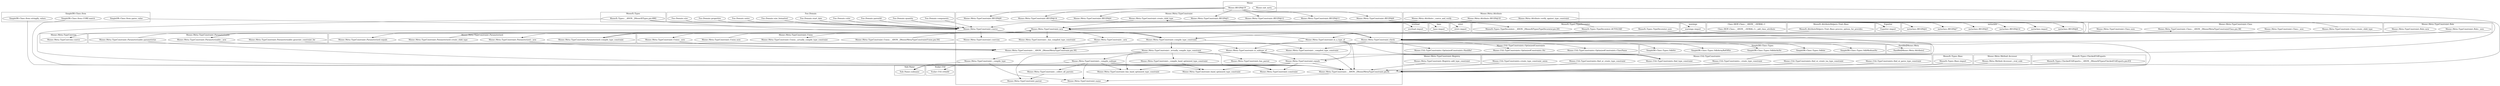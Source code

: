 digraph {
graph [overlap=false]
subgraph cluster_warnings {
	label="warnings";
	"warnings::import";
}
subgraph cluster_MooseX_Types_TypeDecorator {
	label="MooseX::Types::TypeDecorator";
	"MooseX::Types::TypeDecorator::__ANON__[MooseX/Types/TypeDecorator.pm:20]";
	"MooseX::Types::TypeDecorator::new";
	"MooseX::Types::TypeDecorator::AUTOLOAD";
}
subgraph cluster_SimpleDB_Class_Item {
	label="SimpleDB::Class::Item";
	"SimpleDB::Class::Item::CORE:match";
	"SimpleDB::Class::Item::parse_value";
	"SimpleDB::Class::Item::stringify_values";
}
subgraph cluster_Moose_Util_TypeConstraints {
	label="Moose::Util::TypeConstraints";
	"Moose::Util::TypeConstraints::_create_type_constraint";
	"Moose::Util::TypeConstraints::find_or_create_type_constraint";
	"Moose::Util::TypeConstraints::create_type_constraint_union";
	"Moose::Util::TypeConstraints::find_type_constraint";
	"Moose::Util::TypeConstraints::find_or_parse_type_constraint";
	"Moose::Util::TypeConstraints::find_or_create_isa_type_constraint";
}
subgraph cluster_Moose {
	label="Moose";
	"Moose::init_meta";
	"Moose::BEGIN@19";
}
subgraph cluster_Moose_Meta_TypeConstraint_Parameterized {
	label="Moose::Meta::TypeConstraint::Parameterized";
	"Moose::Meta::TypeConstraint::Parameterized::create_child_type";
	"Moose::Meta::TypeConstraint::Parameterized::compile_type_constraint";
	"Moose::Meta::TypeConstraint::Parameterized::_new";
	"Moose::Meta::TypeConstraint::Parameterized::equals";
}
subgraph cluster_Moose_Meta_TypeConstraint_Registry {
	label="Moose::Meta::TypeConstraint::Registry";
	"Moose::Meta::TypeConstraint::Registry::add_type_constraint";
}
subgraph cluster_Sub_Name {
	label="Sub::Name";
	"Sub::Name::subname";
}
subgraph cluster_metaclass {
	label="metaclass";
	"metaclass::BEGIN@8";
	"metaclass::import";
	"metaclass::BEGIN@14";
	"metaclass::BEGIN@5";
	"metaclass::BEGIN@7";
	"metaclass::BEGIN@4";
}
subgraph cluster_Scalar_Util {
	label="Scalar::Util";
	"Scalar::Util::refaddr";
}
subgraph cluster_Moose_Meta_TypeConstraint_Class {
	label="Moose::Meta::TypeConstraint::Class";
	"Moose::Meta::TypeConstraint::Class::create_child_type";
	"Moose::Meta::TypeConstraint::Class::__ANON__[Moose/Meta/TypeConstraint/Class.pm:38]";
	"Moose::Meta::TypeConstraint::Class::_new";
	"Moose::Meta::TypeConstraint::Class::new";
}
subgraph cluster_Class_MOP_Class___ANON___SERIAL_1 {
	label="Class::MOP::Class::__ANON__::SERIAL::1";
	"Class::MOP::Class::__ANON__::SERIAL::1::_add_class_attribute";
}
subgraph cluster_Moose_Meta_TypeConstraint_Parameterizable {
	label="Moose::Meta::TypeConstraint::Parameterizable";
	"Moose::Meta::TypeConstraint::Parameterizable::_new";
	"Moose::Meta::TypeConstraint::Parameterizable::generate_constraint_for";
	"Moose::Meta::TypeConstraint::Parameterizable::parameterize";
}
subgraph cluster_HashRef_Moose_Meta {
	label="HashRef[Moose::Meta";
	"HashRef[Moose::Meta::Attribute]";
}
subgraph cluster_Foo_Domain {
	label="Foo::Domain";
	"Foo::Domain::components";
	"Foo::Domain::quantity";
	"Foo::Domain::parentId";
	"Foo::Domain::color";
	"Foo::Domain::start_date";
	"Foo::Domain::size_formatted";
	"Foo::Domain::notes";
	"Foo::Domain::properties";
	"Foo::Domain::size";
}
subgraph cluster_base {
	label="base";
	"base::import";
}
subgraph cluster_strict {
	label="strict";
	"strict::import";
}
subgraph cluster_MooseX_Types {
	label="MooseX::Types";
	"MooseX::Types::__ANON__[MooseX/Types.pm:486]";
}
subgraph cluster_Moose_Meta_TypeConstraint_Role {
	label="Moose::Meta::TypeConstraint::Role";
	"Moose::Meta::TypeConstraint::Role::_new";
	"Moose::Meta::TypeConstraint::Role::new";
}
subgraph cluster_Exporter {
	label="Exporter";
	"Exporter::import";
}
subgraph cluster_overload {
	label="overload";
	"overload::import";
}
subgraph cluster_MooseX_AttributeHelpers_Trait_Base {
	label="MooseX::AttributeHelpers::Trait::Base";
	"MooseX::AttributeHelpers::Trait::Base::process_options_for_provides";
}
subgraph cluster_Moose_Util_TypeConstraints_OptimizedConstraints {
	label="Moose::Util::TypeConstraints::OptimizedConstraints";
	"Moose::Util::TypeConstraints::OptimizedConstraints::ClassName";
	"Moose::Util::TypeConstraints::OptimizedConstraints::Str";
	"Moose::Util::TypeConstraints::OptimizedConstraints::HashRef";
}
subgraph cluster_MooseX_Types_Base {
	label="MooseX::Types::Base";
	"MooseX::Types::Base::import";
}
subgraph cluster_Moose_Meta_Attribute {
	label="Moose::Meta::Attribute";
	"Moose::Meta::Attribute::verify_against_type_constraint";
	"Moose::Meta::Attribute::_coerce_and_verify";
	"Moose::Meta::Attribute::BEGIN@18";
}
subgraph cluster_SimpleDB_Class_Types {
	label="SimpleDB::Class::Types";
	"SimpleDB::Class::Types::SdbMediumStr";
	"SimpleDB::Class::Types::SdbInt";
	"SimpleDB::Class::Types::SdbIntAsStr";
	"SimpleDB::Class::Types::SdbArrayRefOfStr";
	"SimpleDB::Class::Types::SdbStr";
}
subgraph cluster_Moose_Meta_Method_Accessor {
	label="Moose::Meta::Method::Accessor";
	"Moose::Meta::Method::Accessor::_eval_code";
}
subgraph cluster_Moose_Meta_TypeConstraint {
	label="Moose::Meta::TypeConstraint";
	"Moose::Meta::TypeConstraint::_compile_type";
	"Moose::Meta::TypeConstraint::coercion";
	"Moose::Meta::TypeConstraint::_has_compiled_type_constraint";
	"Moose::Meta::TypeConstraint::_compile_hand_optimized_type_constraint";
	"Moose::Meta::TypeConstraint::create_child_type";
	"Moose::Meta::TypeConstraint::__ANON__[Moose/Meta/TypeConstraint.pm:8]";
	"Moose::Meta::TypeConstraint::new";
	"Moose::Meta::TypeConstraint::BEGIN@5";
	"Moose::Meta::TypeConstraint::BEGIN@6";
	"Moose::Meta::TypeConstraint::is_subtype_of";
	"Moose::Meta::TypeConstraint::__ANON__[Moose/Meta/TypeConstraint.pm:30]";
	"Moose::Meta::TypeConstraint::_new";
	"Moose::Meta::TypeConstraint::compile_type_constraint";
	"Moose::Meta::TypeConstraint::name";
	"Moose::Meta::TypeConstraint::has_parent";
	"Moose::Meta::TypeConstraint::BEGIN@11";
	"Moose::Meta::TypeConstraint::hand_optimized_type_constraint";
	"Moose::Meta::TypeConstraint::check";
	"Moose::Meta::TypeConstraint::_collect_all_parents";
	"Moose::Meta::TypeConstraint::is_a_type_of";
	"Moose::Meta::TypeConstraint::_compiled_type_constraint";
	"Moose::Meta::TypeConstraint::equals";
	"Moose::Meta::TypeConstraint::BEGIN@8";
	"Moose::Meta::TypeConstraint::_actually_compile_type_constraint";
	"Moose::Meta::TypeConstraint::BEGIN@12";
	"Moose::Meta::TypeConstraint::coerce";
	"Moose::Meta::TypeConstraint::parent";
	"Moose::Meta::TypeConstraint::BEGIN@14";
	"Moose::Meta::TypeConstraint::_compile_subtype";
	"Moose::Meta::TypeConstraint::constraint";
	"Moose::Meta::TypeConstraint::has_hand_optimized_type_constraint";
	"Moose::Meta::TypeConstraint::BEGIN@4";
}
subgraph cluster_Moose_Meta_TypeConstraint_Union {
	label="Moose::Meta::TypeConstraint::Union";
	"Moose::Meta::TypeConstraint::Union::new";
	"Moose::Meta::TypeConstraint::Union::_actually_compile_type_constraint";
	"Moose::Meta::TypeConstraint::Union::__ANON__[Moose/Meta/TypeConstraint/Union.pm:50]";
	"Moose::Meta::TypeConstraint::Union::_new";
}
subgraph cluster_Moose_Meta_TypeCoercion {
	label="Moose::Meta::TypeCoercion";
	"Moose::Meta::TypeCoercion::coerce";
}
subgraph cluster_MooseX_Types_CheckedUtilExports {
	label="MooseX::Types::CheckedUtilExports";
	"MooseX::Types::CheckedUtilExports::__ANON__[MooseX/Types/CheckedUtilExports.pm:63]";
}
"Moose::Meta::TypeConstraint::BEGIN@6" -> "metaclass::BEGIN@14";
"Moose::Meta::TypeConstraint::check" -> "Moose::Util::TypeConstraints::OptimizedConstraints::HashRef";
"Moose::Util::TypeConstraints::_create_type_constraint" -> "Moose::Meta::TypeConstraint::create_child_type";
"MooseX::Types::TypeDecorator::AUTOLOAD" -> "Moose::Meta::TypeConstraint::create_child_type";
"Moose::Meta::TypeConstraint::check" -> "SimpleDB::Class::Types::SdbInt";
"Moose::BEGIN@19" -> "Moose::Meta::TypeConstraint::BEGIN@5";
"Moose::Meta::TypeConstraint::Parameterized::compile_type_constraint" -> "Moose::Meta::TypeConstraint::compile_type_constraint";
"Moose::Meta::TypeConstraint::Class::new" -> "Moose::Meta::TypeConstraint::compile_type_constraint";
"Moose::Meta::TypeConstraint::Role::new" -> "Moose::Meta::TypeConstraint::compile_type_constraint";
"Moose::Meta::TypeConstraint::new" -> "Moose::Meta::TypeConstraint::compile_type_constraint";
"Moose::Meta::TypeConstraint::BEGIN@11" -> "Exporter::import";
"Moose::Meta::TypeConstraint::BEGIN@12" -> "Exporter::import";
"Moose::Meta::TypeConstraint::_compile_type" -> "Moose::Meta::TypeConstraint::name";
"Moose::Meta::TypeConstraint::_compile_subtype" -> "Moose::Meta::TypeConstraint::name";
"Moose::Meta::TypeConstraint::__ANON__[Moose/Meta/TypeConstraint.pm:8]" -> "Moose::Meta::TypeConstraint::name";
"Moose::Meta::TypeConstraint::new" -> "Moose::Meta::TypeConstraint::Parameterizable::_new";
"Moose::Meta::TypeConstraint::is_subtype_of" -> "Moose::Util::TypeConstraints::find_type_constraint";
"Moose::Meta::TypeConstraint::is_a_type_of" -> "Moose::Util::TypeConstraints::find_type_constraint";
"Moose::Meta::TypeConstraint::equals" -> "Moose::Util::TypeConstraints::find_type_constraint";
"Moose::Meta::Attribute::verify_against_type_constraint" -> "Moose::Meta::TypeConstraint::check";
"MooseX::Types::TypeDecorator::AUTOLOAD" -> "Moose::Meta::TypeConstraint::check";
"Class::MOP::Class::__ANON__::SERIAL::1::_add_class_attribute" -> "Moose::Meta::TypeConstraint::check";
"MooseX::Types::__ANON__[MooseX/Types.pm:486]" -> "Moose::Meta::TypeConstraint::check";
"Moose::Meta::TypeConstraint::coerce" -> "Moose::Meta::TypeConstraint::check";
"Moose::Meta::TypeConstraint::Union::__ANON__[Moose/Meta/TypeConstraint/Union.pm:50]" -> "Moose::Meta::TypeConstraint::check";
"Moose::Meta::TypeConstraint::is_subtype_of" -> "Moose::Meta::TypeConstraint::equals";
"Moose::Meta::TypeConstraint::is_a_type_of" -> "Moose::Meta::TypeConstraint::equals";
"Foo::Domain::components" -> "Moose::Meta::TypeConstraint::coerce";
"Foo::Domain::quantity" -> "Moose::Meta::TypeConstraint::coerce";
"SimpleDB::Class::Item::parse_value" -> "Moose::Meta::TypeConstraint::coerce";
"MooseX::Types::__ANON__[MooseX/Types.pm:486]" -> "Moose::Meta::TypeConstraint::coerce";
"Foo::Domain::parentId" -> "Moose::Meta::TypeConstraint::coerce";
"Foo::Domain::color" -> "Moose::Meta::TypeConstraint::coerce";
"Foo::Domain::size_formatted" -> "Moose::Meta::TypeConstraint::coerce";
"Foo::Domain::start_date" -> "Moose::Meta::TypeConstraint::coerce";
"Moose::Meta::Attribute::_coerce_and_verify" -> "Moose::Meta::TypeConstraint::coerce";
"Foo::Domain::notes" -> "Moose::Meta::TypeConstraint::coerce";
"Foo::Domain::properties" -> "Moose::Meta::TypeConstraint::coerce";
"Foo::Domain::size" -> "Moose::Meta::TypeConstraint::coerce";
"Moose::Meta::TypeConstraint::new" -> "Moose::Meta::TypeConstraint::Parameterized::compile_type_constraint";
"Moose::Meta::TypeConstraint::equals" -> "Scalar::Util::refaddr";
"Moose::Meta::TypeConstraint::_compile_subtype" -> "Moose::Meta::TypeConstraint::has_hand_optimized_type_constraint";
"Moose::Meta::TypeConstraint::equals" -> "Moose::Meta::TypeConstraint::has_hand_optimized_type_constraint";
"Moose::Meta::TypeConstraint::_actually_compile_type_constraint" -> "Moose::Meta::TypeConstraint::has_hand_optimized_type_constraint";
"Moose::Meta::TypeConstraint::new" -> "Moose::Meta::TypeConstraint::_has_compiled_type_constraint";
"Moose::Meta::TypeConstraint::_compile_type" -> "Sub::Name::subname";
"Moose::Meta::TypeConstraint::_compile_subtype" -> "Sub::Name::subname";
"Moose::Meta::TypeConstraint::BEGIN@6" -> "metaclass::BEGIN@7";
"Moose::init_meta" -> "Moose::Meta::TypeConstraint::__ANON__[Moose/Meta/TypeConstraint.pm:8]";
"Moose::Meta::Method::Accessor::_eval_code" -> "Moose::Meta::TypeConstraint::__ANON__[Moose/Meta/TypeConstraint.pm:8]";
"Moose::Meta::TypeConstraint::is_a_type_of" -> "Moose::Meta::TypeConstraint::__ANON__[Moose/Meta/TypeConstraint.pm:8]";
"Moose::Util::TypeConstraints::find_or_create_isa_type_constraint" -> "Moose::Meta::TypeConstraint::__ANON__[Moose/Meta/TypeConstraint.pm:8]";
"MooseX::Types::CheckedUtilExports::__ANON__[MooseX/Types/CheckedUtilExports.pm:63]" -> "Moose::Meta::TypeConstraint::__ANON__[Moose/Meta/TypeConstraint.pm:8]";
"MooseX::Types::Base::import" -> "Moose::Meta::TypeConstraint::__ANON__[Moose/Meta/TypeConstraint.pm:8]";
"SimpleDB::Class::Item::stringify_values" -> "Moose::Meta::TypeConstraint::__ANON__[Moose/Meta/TypeConstraint.pm:8]";
"Moose::Meta::TypeConstraint::equals" -> "Moose::Meta::TypeConstraint::__ANON__[Moose/Meta/TypeConstraint.pm:8]";
"Moose::Util::TypeConstraints::find_or_create_type_constraint" -> "Moose::Meta::TypeConstraint::__ANON__[Moose/Meta/TypeConstraint.pm:8]";
"Moose::Util::TypeConstraints::create_type_constraint_union" -> "Moose::Meta::TypeConstraint::__ANON__[Moose/Meta/TypeConstraint.pm:8]";
"Moose::Util::TypeConstraints::_create_type_constraint" -> "Moose::Meta::TypeConstraint::__ANON__[Moose/Meta/TypeConstraint.pm:8]";
"MooseX::Types::__ANON__[MooseX/Types.pm:486]" -> "Moose::Meta::TypeConstraint::__ANON__[Moose/Meta/TypeConstraint.pm:8]";
"Moose::Meta::TypeConstraint::is_subtype_of" -> "Moose::Meta::TypeConstraint::__ANON__[Moose/Meta/TypeConstraint.pm:8]";
"Moose::Meta::TypeConstraint::Registry::add_type_constraint" -> "Moose::Meta::TypeConstraint::__ANON__[Moose/Meta/TypeConstraint.pm:8]";
"Moose::Util::TypeConstraints::find_or_parse_type_constraint" -> "Moose::Meta::TypeConstraint::__ANON__[Moose/Meta/TypeConstraint.pm:8]";
"Moose::Meta::TypeConstraint::Parameterizable::parameterize" -> "Moose::Meta::TypeConstraint::__ANON__[Moose/Meta/TypeConstraint.pm:8]";
"SimpleDB::Class::Item::CORE:match" -> "Moose::Meta::TypeConstraint::__ANON__[Moose/Meta/TypeConstraint.pm:8]";
"MooseX::Types::TypeDecorator::new" -> "Moose::Meta::TypeConstraint::__ANON__[Moose/Meta/TypeConstraint.pm:8]";
"Moose::Meta::TypeConstraint::Class::create_child_type" -> "Moose::Meta::TypeConstraint::new";
"Moose::Meta::TypeConstraint::Parameterized::create_child_type" -> "Moose::Meta::TypeConstraint::new";
"Moose::Meta::TypeConstraint::create_child_type" -> "Moose::Meta::TypeConstraint::new";
"Moose::Util::TypeConstraints::_create_type_constraint" -> "Moose::Meta::TypeConstraint::new";
"Moose::Meta::TypeConstraint::Union::new" -> "Moose::Meta::TypeConstraint::new";
"Moose::Meta::Attribute::BEGIN@18" -> "Moose::Meta::TypeConstraint::new";
"Moose::Meta::TypeConstraint::Parameterizable::parameterize" -> "Moose::Meta::TypeConstraint::new";
"Moose::BEGIN@19" -> "Moose::Meta::TypeConstraint::BEGIN@11";
"Moose::Meta::TypeConstraint::_compile_subtype" -> "Moose::Meta::TypeConstraint::_collect_all_parents";
"Moose::Meta::TypeConstraint::BEGIN@6" -> "metaclass::import";
"Moose::BEGIN@19" -> "Moose::Meta::TypeConstraint::BEGIN@12";
"Moose::Meta::TypeConstraint::BEGIN@6" -> "metaclass::BEGIN@5";
"Moose::Meta::TypeConstraint::_actually_compile_type_constraint" -> "Moose::Meta::TypeConstraint::_compile_subtype";
"Moose::Meta::TypeConstraint::compile_type_constraint" -> "Moose::Meta::TypeConstraint::Union::_actually_compile_type_constraint";
"Moose::Meta::TypeConstraint::coerce" -> "Moose::Meta::TypeConstraint::coercion";
"Moose::BEGIN@19" -> "Moose::Meta::TypeConstraint::BEGIN@6";
"Moose::Meta::TypeConstraint::new" -> "Moose::Meta::TypeConstraint::_new";
"Moose::Meta::TypeConstraint::new" -> "Moose::Meta::TypeConstraint::Union::_new";
"Moose::Meta::TypeConstraint::check" -> "Moose::Util::TypeConstraints::OptimizedConstraints::Str";
"Moose::Meta::TypeConstraint::_compile_subtype" -> "Moose::Meta::TypeConstraint::hand_optimized_type_constraint";
"Moose::Meta::TypeConstraint::_compile_hand_optimized_type_constraint" -> "Moose::Meta::TypeConstraint::hand_optimized_type_constraint";
"Moose::Meta::TypeConstraint::equals" -> "Moose::Meta::TypeConstraint::hand_optimized_type_constraint";
"Moose::Meta::TypeConstraint::new" -> "Moose::Meta::TypeConstraint::Parameterized::_new";
"Moose::Meta::TypeConstraint::BEGIN@14" -> "base::import";
"MooseX::AttributeHelpers::Trait::Base::process_options_for_provides" -> "Moose::Meta::TypeConstraint::is_a_type_of";
"Moose::BEGIN@19" -> "Moose::Meta::TypeConstraint::BEGIN@8";
"Moose::Meta::TypeConstraint::check" -> "HashRef[Moose::Meta::Attribute]";
"Moose::Meta::TypeConstraint::BEGIN@8" -> "overload::import";
"Moose::Meta::TypeConstraint::compile_type_constraint" -> "Moose::Meta::TypeConstraint::_actually_compile_type_constraint";
"Moose::Meta::TypeConstraint::is_subtype_of" -> "Moose::Meta::TypeConstraint::parent";
"Moose::Meta::TypeConstraint::_collect_all_parents" -> "Moose::Meta::TypeConstraint::parent";
"Moose::Meta::TypeConstraint::BEGIN@5" -> "warnings::import";
"Moose::BEGIN@19" -> "Moose::Meta::TypeConstraint::BEGIN@14";
"Moose::Meta::TypeConstraint::_compile_subtype" -> "Moose::Meta::TypeConstraint::constraint";
"Moose::Meta::TypeConstraint::equals" -> "Moose::Meta::TypeConstraint::constraint";
"Moose::Meta::TypeConstraint::_actually_compile_type_constraint" -> "Moose::Meta::TypeConstraint::constraint";
"Moose::Meta::TypeConstraint::coerce" -> "Moose::Meta::TypeCoercion::coerce";
"Moose::BEGIN@19" -> "Moose::Meta::TypeConstraint::BEGIN@4";
"Moose::Meta::TypeConstraint::check" -> "SimpleDB::Class::Types::SdbArrayRefOfStr";
"Moose::Meta::TypeConstraint::_actually_compile_type_constraint" -> "Moose::Meta::TypeConstraint::_compile_type";
"Moose::Meta::TypeConstraint::check" -> "SimpleDB::Class::Types::SdbMediumStr";
"Moose::Meta::TypeConstraint::_actually_compile_type_constraint" -> "Moose::Meta::TypeConstraint::_compile_hand_optimized_type_constraint";
"Moose::Meta::TypeConstraint::check" -> "SimpleDB::Class::Types::SdbStr";
"Moose::Meta::TypeConstraint::Parameterizable::_new" -> "Moose::Meta::TypeConstraint::__ANON__[Moose/Meta/TypeConstraint.pm:30]";
"Moose::Meta::TypeConstraint::Parameterized::_new" -> "Moose::Meta::TypeConstraint::__ANON__[Moose/Meta/TypeConstraint.pm:30]";
"Moose::Meta::TypeConstraint::_new" -> "Moose::Meta::TypeConstraint::__ANON__[Moose/Meta/TypeConstraint.pm:30]";
"Moose::Meta::TypeConstraint::Role::_new" -> "Moose::Meta::TypeConstraint::__ANON__[Moose/Meta/TypeConstraint.pm:30]";
"Moose::Meta::TypeConstraint::Union::_new" -> "Moose::Meta::TypeConstraint::__ANON__[Moose/Meta/TypeConstraint.pm:30]";
"Moose::Meta::TypeConstraint::Class::_new" -> "Moose::Meta::TypeConstraint::__ANON__[Moose/Meta/TypeConstraint.pm:30]";
"Moose::Meta::TypeConstraint::check" -> "Moose::Meta::TypeConstraint::Class::__ANON__[Moose/Meta/TypeConstraint/Class.pm:38]";
"Moose::Meta::TypeConstraint::is_a_type_of" -> "Moose::Meta::TypeConstraint::is_subtype_of";
"Moose::Meta::TypeConstraint::Parameterizable::generate_constraint_for" -> "Moose::Meta::TypeConstraint::is_subtype_of";
"Moose::Meta::TypeConstraint::new" -> "MooseX::Types::TypeDecorator::__ANON__[MooseX/Types/TypeDecorator.pm:20]";
"Moose::Meta::TypeConstraint::_actually_compile_type_constraint" -> "Moose::Meta::TypeConstraint::has_parent";
"Moose::Meta::TypeConstraint::is_a_type_of" -> "Moose::Meta::TypeConstraint::Parameterized::equals";
"Moose::Meta::TypeConstraint::check" -> "Moose::Util::TypeConstraints::OptimizedConstraints::ClassName";
"Moose::Meta::TypeConstraint::BEGIN@6" -> "metaclass::BEGIN@8";
"Moose::Meta::TypeConstraint::compile_type_constraint" -> "Moose::Meta::TypeConstraint::_compiled_type_constraint";
"Moose::Meta::TypeConstraint::check" -> "Moose::Meta::TypeConstraint::_compiled_type_constraint";
"Moose::Meta::TypeConstraint::check" -> "SimpleDB::Class::Types::SdbIntAsStr";
"Moose::Meta::TypeConstraint::BEGIN@6" -> "metaclass::BEGIN@4";
"Moose::Meta::TypeConstraint::BEGIN@4" -> "strict::import";
}
